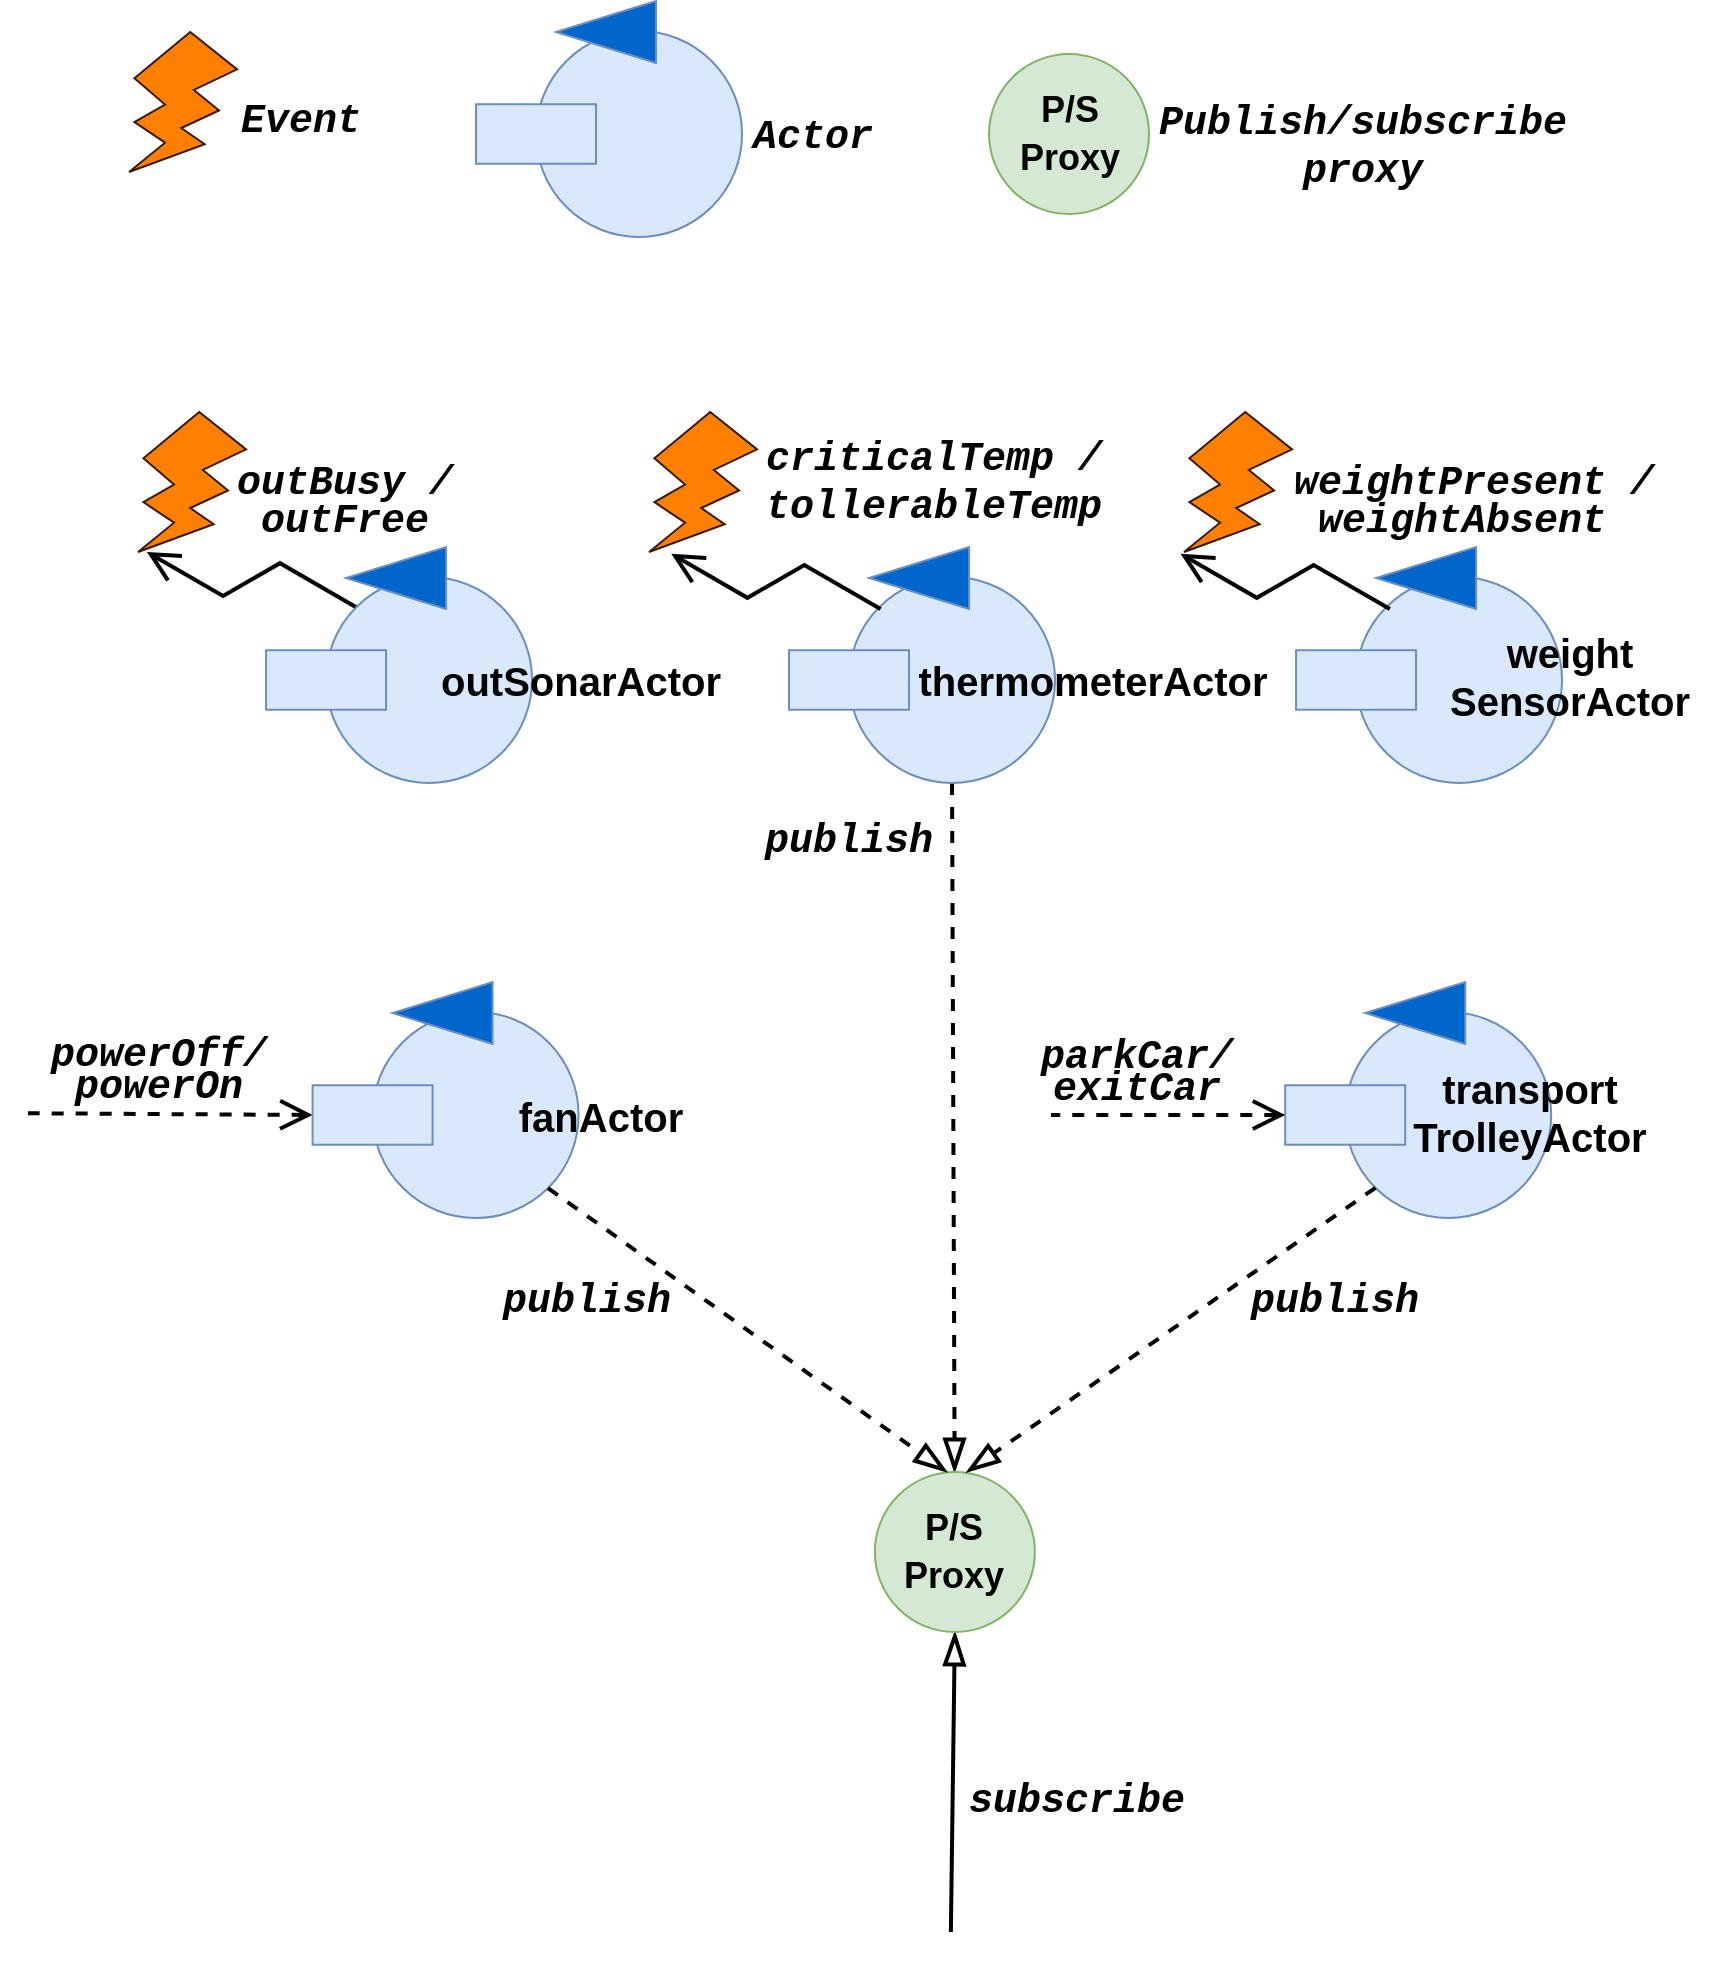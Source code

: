 <mxfile version="14.8.0" type="device"><diagram id="PS5p-miRpUZN3mHIzFUU" name="Pagina-1"><mxGraphModel dx="2957" dy="912" grid="1" gridSize="10" guides="1" tooltips="1" connect="1" arrows="1" fold="1" page="1" pageScale="1" pageWidth="827" pageHeight="1169" math="0" shadow="0"><root><mxCell id="0"/><mxCell id="1" parent="0"/><mxCell id="p0v2MCYOTG-1YUI7HmbI-32" value="" style="ellipse;whiteSpace=wrap;html=1;aspect=fixed;fillColor=#dae8fc;fontStyle=1;fontFamily=Courier New;fontSize=20;strokeColor=#6c8ebf;" parent="1" vertex="1"><mxGeometry x="646.61" y="550" width="103" height="103" as="geometry"/></mxCell><mxCell id="p0v2MCYOTG-1YUI7HmbI-33" value="" style="triangle;whiteSpace=wrap;html=1;rotation=-180;strokeColor=#6C8EBF;fillColor=#0066CC;" parent="1" vertex="1"><mxGeometry x="656.61" y="535" width="50" height="31" as="geometry"/></mxCell><mxCell id="p0v2MCYOTG-1YUI7HmbI-35" value="" style="rounded=0;whiteSpace=wrap;html=1;fillColor=#dae8fc;strokeColor=#6c8ebf;" parent="1" vertex="1"><mxGeometry x="616.61" y="586.62" width="60" height="29.75" as="geometry"/></mxCell><mxCell id="p0v2MCYOTG-1YUI7HmbI-37" value="parkCar/" style="text;html=1;strokeColor=none;fillColor=none;align=center;verticalAlign=middle;whiteSpace=wrap;rounded=0;fontStyle=3;fontFamily=Courier New;fontSize=20;labelBackgroundColor=none;labelBorderColor=none;" parent="1" vertex="1"><mxGeometry x="477.43" y="558" width="131" height="27" as="geometry"/></mxCell><mxCell id="p0v2MCYOTG-1YUI7HmbI-38" value="exitCar" style="text;html=1;strokeColor=none;fillColor=none;align=center;verticalAlign=middle;whiteSpace=wrap;rounded=0;fontStyle=3;fontFamily=Courier New;fontSize=20;labelBackgroundColor=none;labelBorderColor=none;" parent="1" vertex="1"><mxGeometry x="477.43" y="574" width="131" height="27" as="geometry"/></mxCell><mxCell id="p0v2MCYOTG-1YUI7HmbI-3" style="edgeStyle=isometricEdgeStyle;rounded=0;orthogonalLoop=1;jettySize=auto;html=1;exitX=0;exitY=0;exitDx=0;exitDy=0;endSize=12;endArrow=open;endFill=0;elbow=vertical;strokeWidth=2;" parent="1" source="4LaPOjj_Q7NK6tY3Kzd9-4" edge="1"><mxGeometry relative="1" as="geometry"><mxPoint x="47.43" y="320" as="targetPoint"/></mxGeometry></mxCell><mxCell id="4LaPOjj_Q7NK6tY3Kzd9-4" value="" style="ellipse;whiteSpace=wrap;html=1;aspect=fixed;fillColor=#dae8fc;fontStyle=1;fontFamily=Courier New;fontSize=20;strokeColor=#6c8ebf;" parent="1" vertex="1"><mxGeometry x="137.02" y="332.5" width="103" height="103" as="geometry"/></mxCell><mxCell id="4LaPOjj_Q7NK6tY3Kzd9-5" value="" style="triangle;whiteSpace=wrap;html=1;rotation=-180;strokeColor=#6C8EBF;fillColor=#0066CC;" parent="1" vertex="1"><mxGeometry x="147.02" y="317.5" width="50" height="31" as="geometry"/></mxCell><mxCell id="4LaPOjj_Q7NK6tY3Kzd9-6" value="" style="rounded=0;whiteSpace=wrap;html=1;fillColor=#dae8fc;strokeColor=#6c8ebf;" parent="1" vertex="1"><mxGeometry x="107.02" y="369.12" width="60" height="29.75" as="geometry"/></mxCell><mxCell id="4LaPOjj_Q7NK6tY3Kzd9-8" value="outSonarActor" style="text;html=1;strokeColor=none;fillColor=none;align=center;verticalAlign=middle;whiteSpace=wrap;rounded=0;fontSize=20;fontStyle=1" parent="1" vertex="1"><mxGeometry x="178.02" y="374" width="173" height="20" as="geometry"/></mxCell><mxCell id="p0v2MCYOTG-1YUI7HmbI-2" value="" style="verticalLabelPosition=bottom;verticalAlign=top;html=1;shape=mxgraph.basic.flash;rotation=0;direction=east;fillColor=#FF8000;strokeColor=#331A00;" parent="1" vertex="1"><mxGeometry x="43.02" y="250" width="54" height="70" as="geometry"/></mxCell><mxCell id="p0v2MCYOTG-1YUI7HmbI-4" value="outBusy /" style="text;html=1;strokeColor=none;fillColor=none;align=center;verticalAlign=middle;whiteSpace=wrap;rounded=0;fontStyle=3;fontFamily=Courier New;fontSize=20;labelBackgroundColor=none;labelBorderColor=none;" parent="1" vertex="1"><mxGeometry x="80.52" y="271.5" width="131" height="27" as="geometry"/></mxCell><mxCell id="p0v2MCYOTG-1YUI7HmbI-42" style="edgeStyle=none;rounded=0;orthogonalLoop=1;jettySize=auto;html=1;exitX=0.5;exitY=1;exitDx=0;exitDy=0;fontFamily=Courier New;fontSize=20;startArrow=none;startFill=0;endArrow=blockThin;endFill=0;startSize=12;endSize=12;strokeWidth=2;dashed=1;" parent="1" source="p0v2MCYOTG-1YUI7HmbI-9" target="p0v2MCYOTG-1YUI7HmbI-40" edge="1"><mxGeometry relative="1" as="geometry"/></mxCell><mxCell id="p0v2MCYOTG-1YUI7HmbI-9" value="" style="ellipse;whiteSpace=wrap;html=1;aspect=fixed;fillColor=#dae8fc;fontStyle=1;fontFamily=Courier New;fontSize=20;strokeColor=#6c8ebf;" parent="1" vertex="1"><mxGeometry x="398.52" y="332.5" width="103" height="103" as="geometry"/></mxCell><mxCell id="p0v2MCYOTG-1YUI7HmbI-10" value="" style="triangle;whiteSpace=wrap;html=1;rotation=-180;strokeColor=#6C8EBF;fillColor=#0066CC;" parent="1" vertex="1"><mxGeometry x="408.52" y="317.5" width="50" height="31" as="geometry"/></mxCell><mxCell id="p0v2MCYOTG-1YUI7HmbI-11" value="" style="rounded=0;whiteSpace=wrap;html=1;fillColor=#dae8fc;strokeColor=#6c8ebf;" parent="1" vertex="1"><mxGeometry x="368.52" y="369.12" width="60" height="29.75" as="geometry"/></mxCell><mxCell id="p0v2MCYOTG-1YUI7HmbI-12" value="thermometerActor" style="text;html=1;strokeColor=none;fillColor=none;align=center;verticalAlign=middle;whiteSpace=wrap;rounded=0;fontSize=20;fontStyle=1" parent="1" vertex="1"><mxGeometry x="434.43" y="374" width="173" height="20" as="geometry"/></mxCell><mxCell id="p0v2MCYOTG-1YUI7HmbI-13" value="" style="verticalLabelPosition=bottom;verticalAlign=top;html=1;shape=mxgraph.basic.flash;rotation=0;direction=east;fillColor=#FF8000;strokeColor=#331A00;" parent="1" vertex="1"><mxGeometry x="298.52" y="250" width="54" height="70" as="geometry"/></mxCell><mxCell id="p0v2MCYOTG-1YUI7HmbI-14" value="criticalTemp /&lt;br&gt;tollerableTemp" style="text;html=1;strokeColor=none;fillColor=none;align=center;verticalAlign=middle;whiteSpace=wrap;rounded=0;fontStyle=3;fontFamily=Courier New;fontSize=20;labelBackgroundColor=none;labelBorderColor=none;" parent="1" vertex="1"><mxGeometry x="344.61" y="260.75" width="191.91" height="48.5" as="geometry"/></mxCell><mxCell id="p0v2MCYOTG-1YUI7HmbI-16" value="" style="ellipse;whiteSpace=wrap;html=1;aspect=fixed;fillColor=#dae8fc;fontStyle=1;fontFamily=Courier New;fontSize=20;strokeColor=#6c8ebf;" parent="1" vertex="1"><mxGeometry x="652.02" y="332.5" width="103" height="103" as="geometry"/></mxCell><mxCell id="p0v2MCYOTG-1YUI7HmbI-17" value="" style="triangle;whiteSpace=wrap;html=1;rotation=-180;strokeColor=#6C8EBF;fillColor=#0066CC;" parent="1" vertex="1"><mxGeometry x="662.02" y="317.5" width="50" height="31" as="geometry"/></mxCell><mxCell id="p0v2MCYOTG-1YUI7HmbI-18" value="" style="rounded=0;whiteSpace=wrap;html=1;fillColor=#dae8fc;strokeColor=#6c8ebf;" parent="1" vertex="1"><mxGeometry x="622.02" y="369.12" width="60" height="29.75" as="geometry"/></mxCell><mxCell id="p0v2MCYOTG-1YUI7HmbI-19" value="weight&lt;br&gt;SensorActor" style="text;html=1;strokeColor=none;fillColor=none;align=center;verticalAlign=middle;whiteSpace=wrap;rounded=0;fontSize=20;fontStyle=1" parent="1" vertex="1"><mxGeometry x="693.02" y="374" width="131.7" height="16" as="geometry"/></mxCell><mxCell id="p0v2MCYOTG-1YUI7HmbI-20" value="" style="verticalLabelPosition=bottom;verticalAlign=top;html=1;shape=mxgraph.basic.flash;rotation=0;direction=east;fillColor=#FF8000;strokeColor=#331A00;" parent="1" vertex="1"><mxGeometry x="566.02" y="250" width="54" height="70" as="geometry"/></mxCell><mxCell id="p0v2MCYOTG-1YUI7HmbI-21" value="weightPresent /" style="text;html=1;strokeColor=none;fillColor=none;align=center;verticalAlign=middle;whiteSpace=wrap;rounded=0;fontStyle=3;fontFamily=Courier New;fontSize=20;labelBackgroundColor=none;labelBorderColor=none;" parent="1" vertex="1"><mxGeometry x="615.72" y="270" width="190" height="30" as="geometry"/></mxCell><mxCell id="p0v2MCYOTG-1YUI7HmbI-23" value="" style="ellipse;whiteSpace=wrap;html=1;aspect=fixed;fillColor=#dae8fc;fontStyle=1;fontFamily=Courier New;fontSize=20;strokeColor=#6c8ebf;" parent="1" vertex="1"><mxGeometry x="160.29" y="550" width="103" height="103" as="geometry"/></mxCell><mxCell id="p0v2MCYOTG-1YUI7HmbI-24" value="" style="triangle;whiteSpace=wrap;html=1;rotation=-180;strokeColor=#6C8EBF;fillColor=#0066CC;" parent="1" vertex="1"><mxGeometry x="170.29" y="535" width="50" height="31" as="geometry"/></mxCell><mxCell id="p0v2MCYOTG-1YUI7HmbI-29" style="rounded=0;orthogonalLoop=1;jettySize=auto;html=1;exitX=0;exitY=0.5;exitDx=0;exitDy=0;fontFamily=Courier New;fontSize=20;endArrow=none;endFill=0;endSize=12;strokeWidth=2;dashed=1;startArrow=open;startFill=0;startSize=12;entryX=0;entryY=1;entryDx=0;entryDy=0;" parent="1" source="p0v2MCYOTG-1YUI7HmbI-25" edge="1" target="p0v2MCYOTG-1YUI7HmbI-30"><mxGeometry relative="1" as="geometry"><mxPoint x="-23.89" y="601.5" as="targetPoint"/></mxGeometry></mxCell><mxCell id="p0v2MCYOTG-1YUI7HmbI-25" value="" style="rounded=0;whiteSpace=wrap;html=1;fillColor=#dae8fc;strokeColor=#6c8ebf;" parent="1" vertex="1"><mxGeometry x="130.29" y="586.62" width="60" height="29.75" as="geometry"/></mxCell><mxCell id="p0v2MCYOTG-1YUI7HmbI-26" value="fanActor" style="text;html=1;strokeColor=none;fillColor=none;align=center;verticalAlign=middle;whiteSpace=wrap;rounded=0;fontSize=20;fontStyle=1" parent="1" vertex="1"><mxGeometry x="215.7" y="591.5" width="117.32" height="20" as="geometry"/></mxCell><mxCell id="p0v2MCYOTG-1YUI7HmbI-30" value="powerOn" style="text;html=1;strokeColor=none;fillColor=none;align=center;verticalAlign=middle;whiteSpace=wrap;rounded=0;fontStyle=3;fontFamily=Courier New;fontSize=20;labelBackgroundColor=none;labelBorderColor=none;" parent="1" vertex="1"><mxGeometry x="-12.0" y="573.62" width="131" height="27" as="geometry"/></mxCell><mxCell id="p0v2MCYOTG-1YUI7HmbI-31" value="powerOff/" style="text;html=1;strokeColor=none;fillColor=none;align=center;verticalAlign=middle;whiteSpace=wrap;rounded=0;fontStyle=3;fontFamily=Courier New;fontSize=20;labelBackgroundColor=none;labelBorderColor=none;" parent="1" vertex="1"><mxGeometry x="-12.0" y="557.5" width="131" height="27" as="geometry"/></mxCell><mxCell id="p0v2MCYOTG-1YUI7HmbI-34" style="rounded=0;orthogonalLoop=1;jettySize=auto;html=1;exitX=0;exitY=0.5;exitDx=0;exitDy=0;fontFamily=Courier New;fontSize=20;endArrow=none;endFill=0;endSize=12;strokeWidth=2;dashed=1;startArrow=open;startFill=0;startSize=12;" parent="1" source="p0v2MCYOTG-1YUI7HmbI-35" edge="1"><mxGeometry relative="1" as="geometry"><mxPoint x="499.54" y="601.5" as="targetPoint"/></mxGeometry></mxCell><mxCell id="p0v2MCYOTG-1YUI7HmbI-46" style="edgeStyle=none;rounded=0;orthogonalLoop=1;jettySize=auto;html=1;fontFamily=Courier New;fontSize=18;startArrow=blockThin;startFill=0;endArrow=none;endFill=0;startSize=12;endSize=12;strokeWidth=2;exitX=0.5;exitY=1;exitDx=0;exitDy=0;" parent="1" source="p0v2MCYOTG-1YUI7HmbI-40" edge="1"><mxGeometry relative="1" as="geometry"><mxPoint x="449.43" y="1010" as="targetPoint"/><mxPoint x="447.43" y="740" as="sourcePoint"/></mxGeometry></mxCell><mxCell id="p0v2MCYOTG-1YUI7HmbI-40" value="&lt;span style=&quot;color: rgb(0 , 0 , 0) ; font-family: &amp;#34;helvetica&amp;#34; ; font-size: 18px ; font-style: normal ; font-weight: 700 ; letter-spacing: normal ; text-align: center ; text-indent: 0px ; text-transform: none ; word-spacing: 0px ; display: inline ; float: none&quot;&gt;P/S&lt;/span&gt;&lt;br style=&quot;color: rgb(0 , 0 , 0) ; font-family: &amp;#34;helvetica&amp;#34; ; font-size: 18px ; font-style: normal ; font-weight: 700 ; letter-spacing: normal ; text-align: center ; text-indent: 0px ; text-transform: none ; word-spacing: 0px&quot;&gt;&lt;span style=&quot;color: rgb(0 , 0 , 0) ; font-family: &amp;#34;helvetica&amp;#34; ; font-size: 18px ; font-style: normal ; font-weight: 700 ; letter-spacing: normal ; text-align: center ; text-indent: 0px ; text-transform: none ; word-spacing: 0px ; display: inline ; float: none&quot;&gt;Proxy&lt;/span&gt;" style="ellipse;whiteSpace=wrap;html=1;aspect=fixed;labelBackgroundColor=none;fontFamily=Courier New;fontSize=20;strokeColor=#82b366;fillColor=#d5e8d4;" parent="1" vertex="1"><mxGeometry x="411.43" y="780" width="80" height="80" as="geometry"/></mxCell><mxCell id="p0v2MCYOTG-1YUI7HmbI-44" value="publish" style="text;html=1;strokeColor=none;fillColor=none;align=center;verticalAlign=middle;whiteSpace=wrap;rounded=0;fontStyle=3;fontFamily=Courier New;fontSize=20;labelBackgroundColor=none;labelBorderColor=none;rotation=0;" parent="1" vertex="1"><mxGeometry x="333.02" y="450" width="131" height="27" as="geometry"/></mxCell><mxCell id="p0v2MCYOTG-1YUI7HmbI-47" value="subscribe" style="text;html=1;strokeColor=none;fillColor=none;align=center;verticalAlign=middle;whiteSpace=wrap;rounded=0;fontStyle=3;fontFamily=Courier New;fontSize=20;labelBackgroundColor=none;labelBorderColor=none;" parent="1" vertex="1"><mxGeometry x="447.43" y="930" width="131" height="27" as="geometry"/></mxCell><mxCell id="Rj9xpIYj4Aq3__6QTYAu-1" value="outFree" style="text;html=1;strokeColor=none;fillColor=none;align=center;verticalAlign=middle;whiteSpace=wrap;rounded=0;fontStyle=3;fontFamily=Courier New;fontSize=20;labelBackgroundColor=none;labelBorderColor=none;" parent="1" vertex="1"><mxGeometry x="80.52" y="290.5" width="131" height="27" as="geometry"/></mxCell><mxCell id="Rj9xpIYj4Aq3__6QTYAu-2" value="weightAbsent" style="text;html=1;strokeColor=none;fillColor=none;align=center;verticalAlign=middle;whiteSpace=wrap;rounded=0;fontStyle=3;fontFamily=Courier New;fontSize=20;labelBackgroundColor=none;labelBorderColor=none;" parent="1" vertex="1"><mxGeometry x="619.47" y="290" width="171.5" height="27" as="geometry"/></mxCell><mxCell id="Rj9xpIYj4Aq3__6QTYAu-12" value="publish" style="text;html=1;strokeColor=none;fillColor=none;align=center;verticalAlign=middle;whiteSpace=wrap;rounded=0;fontStyle=3;fontFamily=Courier New;fontSize=20;labelBackgroundColor=none;labelBorderColor=none;rotation=0;" parent="1" vertex="1"><mxGeometry x="202.02" y="680" width="131" height="27" as="geometry"/></mxCell><mxCell id="UBGdXUUglJ81seLXbMwJ-1" style="edgeStyle=isometricEdgeStyle;rounded=0;orthogonalLoop=1;jettySize=auto;html=1;exitX=0;exitY=0;exitDx=0;exitDy=0;endSize=12;endArrow=open;endFill=0;elbow=vertical;strokeWidth=2;" edge="1" parent="1"><mxGeometry relative="1" as="geometry"><mxPoint x="309.61" y="320.92" as="targetPoint"/><mxPoint x="414.284" y="348.504" as="sourcePoint"/></mxGeometry></mxCell><mxCell id="UBGdXUUglJ81seLXbMwJ-2" style="edgeStyle=isometricEdgeStyle;rounded=0;orthogonalLoop=1;jettySize=auto;html=1;exitX=0;exitY=0;exitDx=0;exitDy=0;endSize=12;endArrow=open;endFill=0;elbow=vertical;strokeWidth=2;" edge="1" parent="1"><mxGeometry relative="1" as="geometry"><mxPoint x="564.27" y="320.92" as="targetPoint"/><mxPoint x="668.944" y="348.504" as="sourcePoint"/></mxGeometry></mxCell><mxCell id="p0v2MCYOTG-1YUI7HmbI-36" value="transport&lt;br&gt;TrolleyActor" style="text;html=1;strokeColor=none;fillColor=none;align=center;verticalAlign=middle;whiteSpace=wrap;rounded=0;fontSize=20;fontStyle=1" parent="1" vertex="1"><mxGeometry x="639.09" y="590.01" width="200" height="20" as="geometry"/></mxCell><mxCell id="UBGdXUUglJ81seLXbMwJ-4" style="edgeStyle=none;rounded=0;orthogonalLoop=1;jettySize=auto;html=1;exitX=1;exitY=1;exitDx=0;exitDy=0;fontFamily=Courier New;fontSize=20;startArrow=none;startFill=0;endArrow=blockThin;endFill=0;startSize=12;endSize=12;strokeWidth=2;dashed=1;" edge="1" parent="1" source="p0v2MCYOTG-1YUI7HmbI-23"><mxGeometry relative="1" as="geometry"><mxPoint x="460.02" y="445.5" as="sourcePoint"/><mxPoint x="447.43" y="780" as="targetPoint"/></mxGeometry></mxCell><mxCell id="UBGdXUUglJ81seLXbMwJ-5" style="edgeStyle=none;rounded=0;orthogonalLoop=1;jettySize=auto;html=1;exitX=0;exitY=1;exitDx=0;exitDy=0;fontFamily=Courier New;fontSize=20;startArrow=none;startFill=0;endArrow=blockThin;endFill=0;startSize=12;endSize=12;strokeWidth=2;dashed=1;" edge="1" parent="1" source="p0v2MCYOTG-1YUI7HmbI-32"><mxGeometry relative="1" as="geometry"><mxPoint x="299.526" y="645.286" as="sourcePoint"/><mxPoint x="457.43" y="780" as="targetPoint"/></mxGeometry></mxCell><mxCell id="UBGdXUUglJ81seLXbMwJ-7" value="publish" style="text;html=1;strokeColor=none;fillColor=none;align=center;verticalAlign=middle;whiteSpace=wrap;rounded=0;fontStyle=3;fontFamily=Courier New;fontSize=20;labelBackgroundColor=none;labelBorderColor=none;rotation=0;" vertex="1" parent="1"><mxGeometry x="575.61" y="680" width="131" height="27" as="geometry"/></mxCell><mxCell id="UBGdXUUglJ81seLXbMwJ-8" value="" style="verticalLabelPosition=bottom;verticalAlign=top;html=1;shape=mxgraph.basic.flash;rotation=0;direction=east;fillColor=#FF8000;strokeColor=#331A00;" vertex="1" parent="1"><mxGeometry x="38.52" y="60" width="54" height="70" as="geometry"/></mxCell><mxCell id="UBGdXUUglJ81seLXbMwJ-10" value="Event" style="text;html=1;strokeColor=none;fillColor=none;align=center;verticalAlign=middle;whiteSpace=wrap;rounded=0;fontStyle=3;fontFamily=Courier New;fontSize=20;labelBackgroundColor=none;labelBorderColor=none;" vertex="1" parent="1"><mxGeometry x="59.02" y="90" width="131" height="27" as="geometry"/></mxCell><mxCell id="UBGdXUUglJ81seLXbMwJ-17" value="" style="ellipse;whiteSpace=wrap;html=1;aspect=fixed;fillColor=#dae8fc;fontStyle=1;fontFamily=Courier New;fontSize=20;strokeColor=#6c8ebf;" vertex="1" parent="1"><mxGeometry x="242.02" y="59.5" width="103" height="103" as="geometry"/></mxCell><mxCell id="UBGdXUUglJ81seLXbMwJ-18" value="" style="triangle;whiteSpace=wrap;html=1;rotation=-180;strokeColor=#6C8EBF;fillColor=#0066CC;" vertex="1" parent="1"><mxGeometry x="252.02" y="44.5" width="50" height="31" as="geometry"/></mxCell><mxCell id="UBGdXUUglJ81seLXbMwJ-19" value="" style="rounded=0;whiteSpace=wrap;html=1;fillColor=#dae8fc;strokeColor=#6c8ebf;" vertex="1" parent="1"><mxGeometry x="212.02" y="96.12" width="60" height="29.75" as="geometry"/></mxCell><mxCell id="UBGdXUUglJ81seLXbMwJ-20" value="Actor" style="text;html=1;strokeColor=none;fillColor=none;align=center;verticalAlign=middle;whiteSpace=wrap;rounded=0;fontStyle=3;fontFamily=Courier New;fontSize=20;labelBackgroundColor=none;labelBorderColor=none;" vertex="1" parent="1"><mxGeometry x="315.43" y="98.87" width="131" height="27" as="geometry"/></mxCell><mxCell id="UBGdXUUglJ81seLXbMwJ-21" value="&lt;span style=&quot;color: rgb(0 , 0 , 0) ; font-family: &amp;#34;helvetica&amp;#34; ; font-size: 18px ; font-style: normal ; font-weight: 700 ; letter-spacing: normal ; text-align: center ; text-indent: 0px ; text-transform: none ; word-spacing: 0px ; display: inline ; float: none&quot;&gt;P/S&lt;/span&gt;&lt;br style=&quot;color: rgb(0 , 0 , 0) ; font-family: &amp;#34;helvetica&amp;#34; ; font-size: 18px ; font-style: normal ; font-weight: 700 ; letter-spacing: normal ; text-align: center ; text-indent: 0px ; text-transform: none ; word-spacing: 0px&quot;&gt;&lt;span style=&quot;color: rgb(0 , 0 , 0) ; font-family: &amp;#34;helvetica&amp;#34; ; font-size: 18px ; font-style: normal ; font-weight: 700 ; letter-spacing: normal ; text-align: center ; text-indent: 0px ; text-transform: none ; word-spacing: 0px ; display: inline ; float: none&quot;&gt;Proxy&lt;/span&gt;" style="ellipse;whiteSpace=wrap;html=1;aspect=fixed;labelBackgroundColor=none;fontFamily=Courier New;fontSize=20;strokeColor=#82b366;fillColor=#d5e8d4;" vertex="1" parent="1"><mxGeometry x="468.52" y="71" width="80" height="80" as="geometry"/></mxCell><mxCell id="UBGdXUUglJ81seLXbMwJ-22" value="Publish/subscribe&lt;br&gt;proxy" style="text;html=1;strokeColor=none;fillColor=none;align=center;verticalAlign=middle;whiteSpace=wrap;rounded=0;fontStyle=3;fontFamily=Courier New;fontSize=20;labelBackgroundColor=none;labelBorderColor=none;" vertex="1" parent="1"><mxGeometry x="590.43" y="103" width="131" height="27" as="geometry"/></mxCell></root></mxGraphModel></diagram></mxfile>